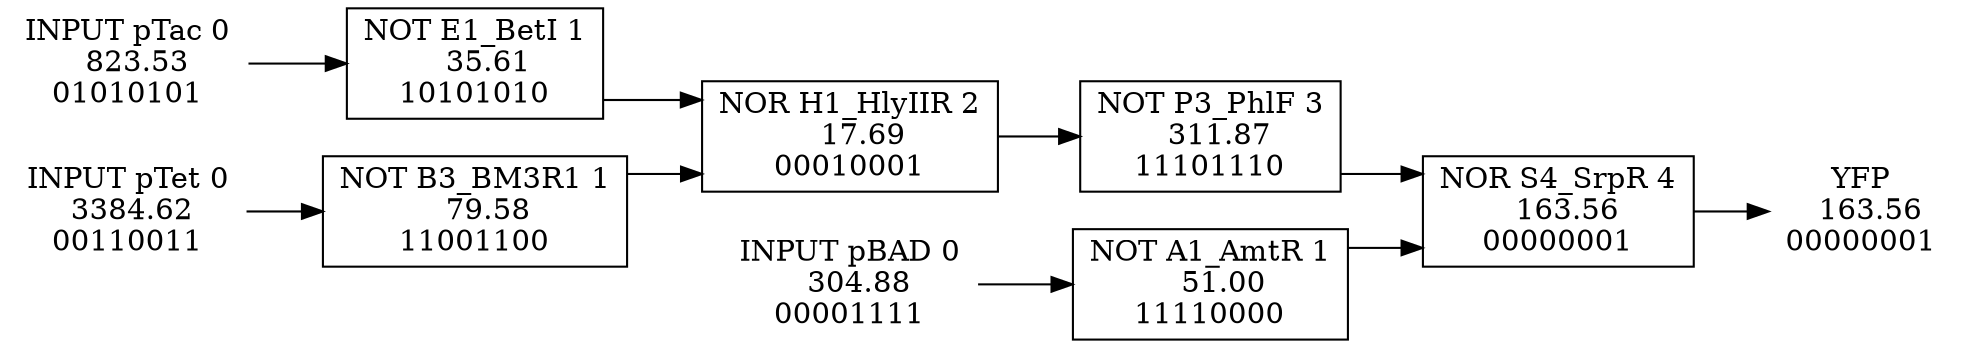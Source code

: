 #GRAPHVIZ_OUTPUT 
digraph{ 
rankdir=LR; 
splines=ortho; 
YFP[shape=none,label="YFP\n  163.56\n00000001"]; 
pTac[shape=none,label="INPUT pTac 0\n  823.53\n01010101"]; 
pTet[shape=none,label="INPUT pTet 0\n 3384.62\n00110011"]; 
pBAD[shape=none,label="INPUT pBAD 0\n  304.88\n00001111"]; 
S4_SrpR[shape=box,style=filled,fillcolor=gray100,label="NOR S4_SrpR 4\n  163.56\n00000001"]; 
P3_PhlF[shape=box,style=filled,fillcolor=gray100,label="NOT P3_PhlF 3\n  311.87\n11101110"]; 
H1_HlyIIR[shape=box,style=filled,fillcolor=gray100,label="NOR H1_HlyIIR 2\n   17.69\n00010001"]; 
A1_AmtR[shape=box,style=filled,fillcolor=gray100,label="NOT A1_AmtR 1\n   51.00\n11110000"]; 
E1_BetI[shape=box,style=filled,fillcolor=gray100,label="NOT E1_BetI 1\n   35.61\n10101010"]; 
B3_BM3R1[shape=box,style=filled,fillcolor=gray100,label="NOT B3_BM3R1 1\n   79.58\n11001100"]; 
S4_SrpR->YFP; 
P3_PhlF->S4_SrpR; 
A1_AmtR->S4_SrpR; 
H1_HlyIIR->P3_PhlF; 
pBAD->A1_AmtR; 
E1_BetI->H1_HlyIIR; 
B3_BM3R1->H1_HlyIIR; 
pTac->E1_BetI; 
pTet->B3_BM3R1; 
} 
